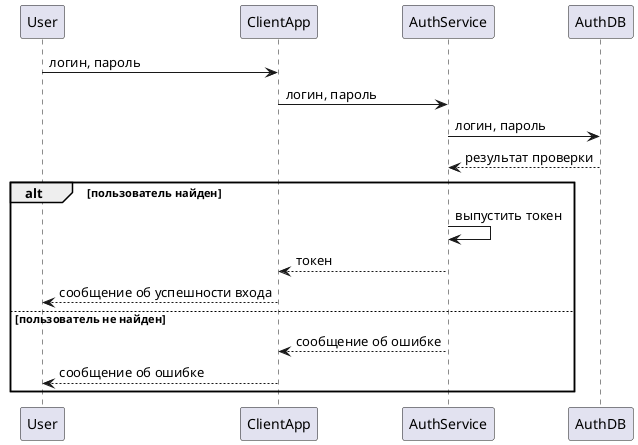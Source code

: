 @startuml

User -> ClientApp: логин, пароль
ClientApp -> AuthService: логин, пароль
AuthService -> AuthDB: логин, пароль
AuthDB --> AuthService: результат проверки


alt пользователь найден
    AuthService -> AuthService: выпустить токен
    AuthService --> ClientApp: токен
    ClientApp --> User: сообщение об успешности входа
else пользователь не найден
    AuthService --> ClientApp: сообщение об ошибке
    ClientApp --> User: сообщение об ошибке
end

@enduml

